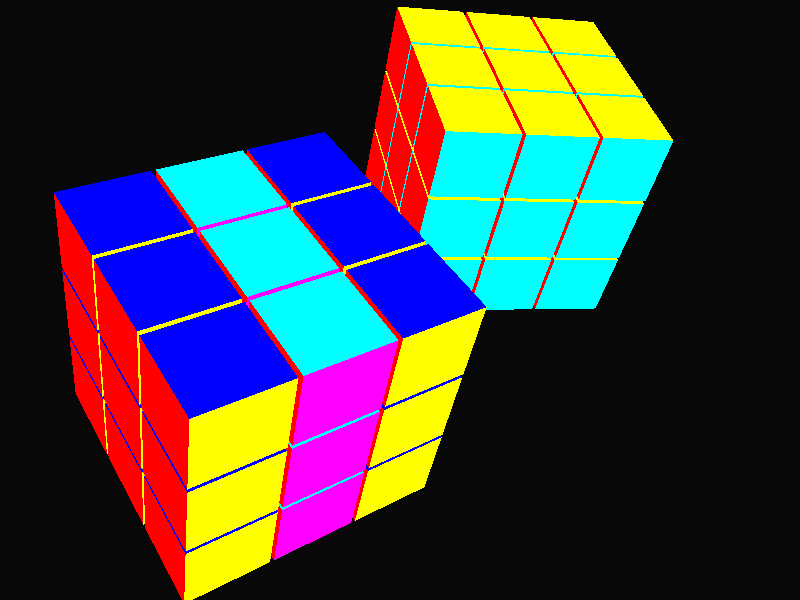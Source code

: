 #version 3.6; // 20220805 (C) Gunter Liszewski -*- mode: povray; -*-
// S_F=(FFbb), F, and the 3x3x3 standard permutation

 #include "colors.inc"
 global_settings { assumed_gamma 1.0 }
 background   { color rgb <0.0025, 0.0025, 0.0025> }
 camera       { location  <0.0, 0.5, -5.0>
                direction 1.5*z
                right     x*image_width/image_height
                look_at   <0.0, 0.0, 0.0> }
 light_source { <0, 0, 0>
                color rgb <1, 1, 1>
                translate <-5, 5, -5> }
 light_source { <0, 0, 0>
                color rgb <0.25, 0.25, 0.25>
                translate <6, -6, -6> }

// assemble this thing, just
#declare F = polygon {
  4,
  <0, 0, 0>, <0, 1, 0>, <1, 1, 0>, <1, 0, 0>
  texture{ finish  { specular 0.6 }
  	   pigment { colour Red }
	   normal  { agate 0.25 scale 1/2 }
	   }
  }
#declare B = polygon {
  4,
  <0, 0, 1>, <0, 1, 1>, <1, 1, 1>, <1, 0, 1>
  texture{ finish  { specular 0.6 }
  	   pigment { colour Green }
	   normal  { agate 0.25 scale 1/2 }
	   }
  }
#declare U = polygon {
  4,
  <0, 1, 0>, <0, 1, 1>, <1, 1, 1>, <1, 1, 0>
  texture{ finish  { specular 0.6 }
  	   pigment { colour Blue }
	   normal  { agate 0.25 scale 1/2 }
	   }
  }
#declare D = polygon {
  4,
  <0, 0, 0>, <0, 0, 1>, <1, 0, 1>, <1, 0, 0>
  texture{ finish  { specular 0.6 }
  	   pigment { colour Cyan }
	   normal  { agate 0.25 scale 1/2 }
	   }
  }
#declare L = polygon {
  4,
  <0, 0, 0>, <0, 0, 1>, <0, 1, 1>, <0, 1, 0>
  texture{ finish  { specular 0.6 }
  	   pigment { colour Magenta }
	   normal  { agate 0.25 scale 1/2 }
	   }
  }
#declare R = polygon {
  4,
  <1, 0, 0>, <1, 0, 1>, <1, 1, 1>, <1, 1, 0>
  texture{ finish  { specular 0.6 }
  	   pigment { colour Yellow }
	   normal  { agate 0.25 scale 1/2 }
	   }
  }
#declare cubelet = union {
  object { F }
  object { U }
  object { R }
  object { B }
  object { D }
  object { L }
  translate <-0.5, -0.5, -0.5>
}
#declare three = union {
  object { cubelet }
  object { cubelet
         translate y*-1.05 }
  object { cubelet
         translate y*+1.05 }
}
#declare face = union {
  object { three }
  object { three
  	   translate x*-1.05 }
  object { three
  	   translate x*+1.05 }
}
#declare standard_permutation = union {
  object { face }
  object { face
  	   translate z*-1.05 }
  object { face
  	   translate z*+1.05 }
}
#declare standard_permutation_S_F = union {
  object { face             // front face
           rotate <0,0,-90> // *F
	   rotate <0,0,-90> // *F (again)
  	   translate z*-1.05 }
  object { face }           // slice S_F
  object { face             // back face
  	   rotate <0,0,90>  // *b
  	   rotate <0,0,90>  // *b
  	   translate z*+1.05
	   }
  rotate <0,0,-180>
}
#declare this_cube = union { standard_permutation }
#declare this_cube_S_F = union { standard_permutation_S_F }

union {
  object { this_cube_S_F
           translate <0,0,-1> }
  object { this_cube
  	   rotate z*90
	   rotate y*23
           translate <-1.9,0,4>
	   }
  translate <-3,-4,2>
  rotate <131,144,133> }
